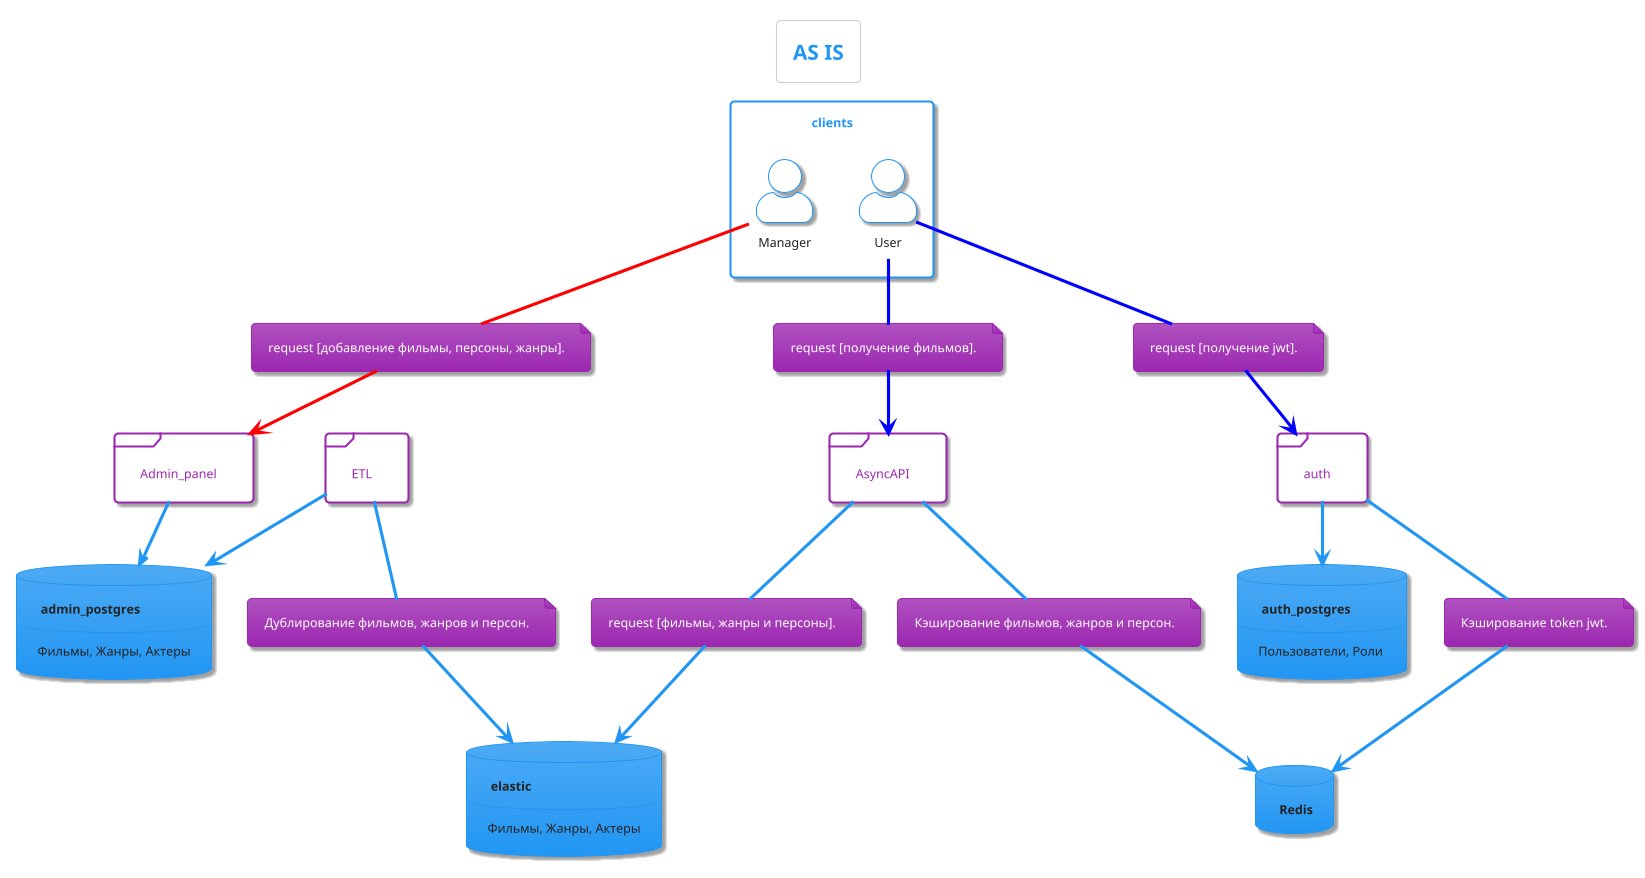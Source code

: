 @startuml as_is
!theme materia
skinparam actorStyle awesome
skinparam packageStyle rectangle

title AS IS

package clients{
actor User#White
actor Manager#White
}

database admin_postgres[
    <b> admin_postgres
    ____
    Фильмы, Жанры, Актеры
]
database auth_postgres [
    <b> auth_postgres 
    ____
    Пользователи, Роли 
]
database elastic[
    <b> elastic
    ____
    Фильмы, Жанры, Актеры
]
database Redis[
    <b> Redis
]

note "Кэширование фильмов, жанров и персон." as N1
note "Кэширование token jwt." as N2
note "Дублирование фильмов, жанров и персон." as N3
note "request [фильмы, жанры и персоны]." as N4
note "request [получение jwt]." as N5
note "request [добавление фильмы, персоны, жанры]." as N6
note "request [получение фильмов]." as N7

User -- N5#blue 
N5 --> auth#blue

Manager -- N6#red
N6 --> Admin_panel#red

User -- N7#blue
N7 --> AsyncAPI#blue

Admin_panel --> admin_postgres
auth --> auth_postgres
ETL --> admin_postgres


AsyncAPI -- N1
N1 --> Redis

auth -- N2
N2 --> Redis

ETL --N3
N3 --> elastic

AsyncAPI -- N4
N4 --> elastic

frame auth{
}

frame Admin_panel {             
}

frame ETL {    
}
frame AsyncAPI {    
}    

@enduml